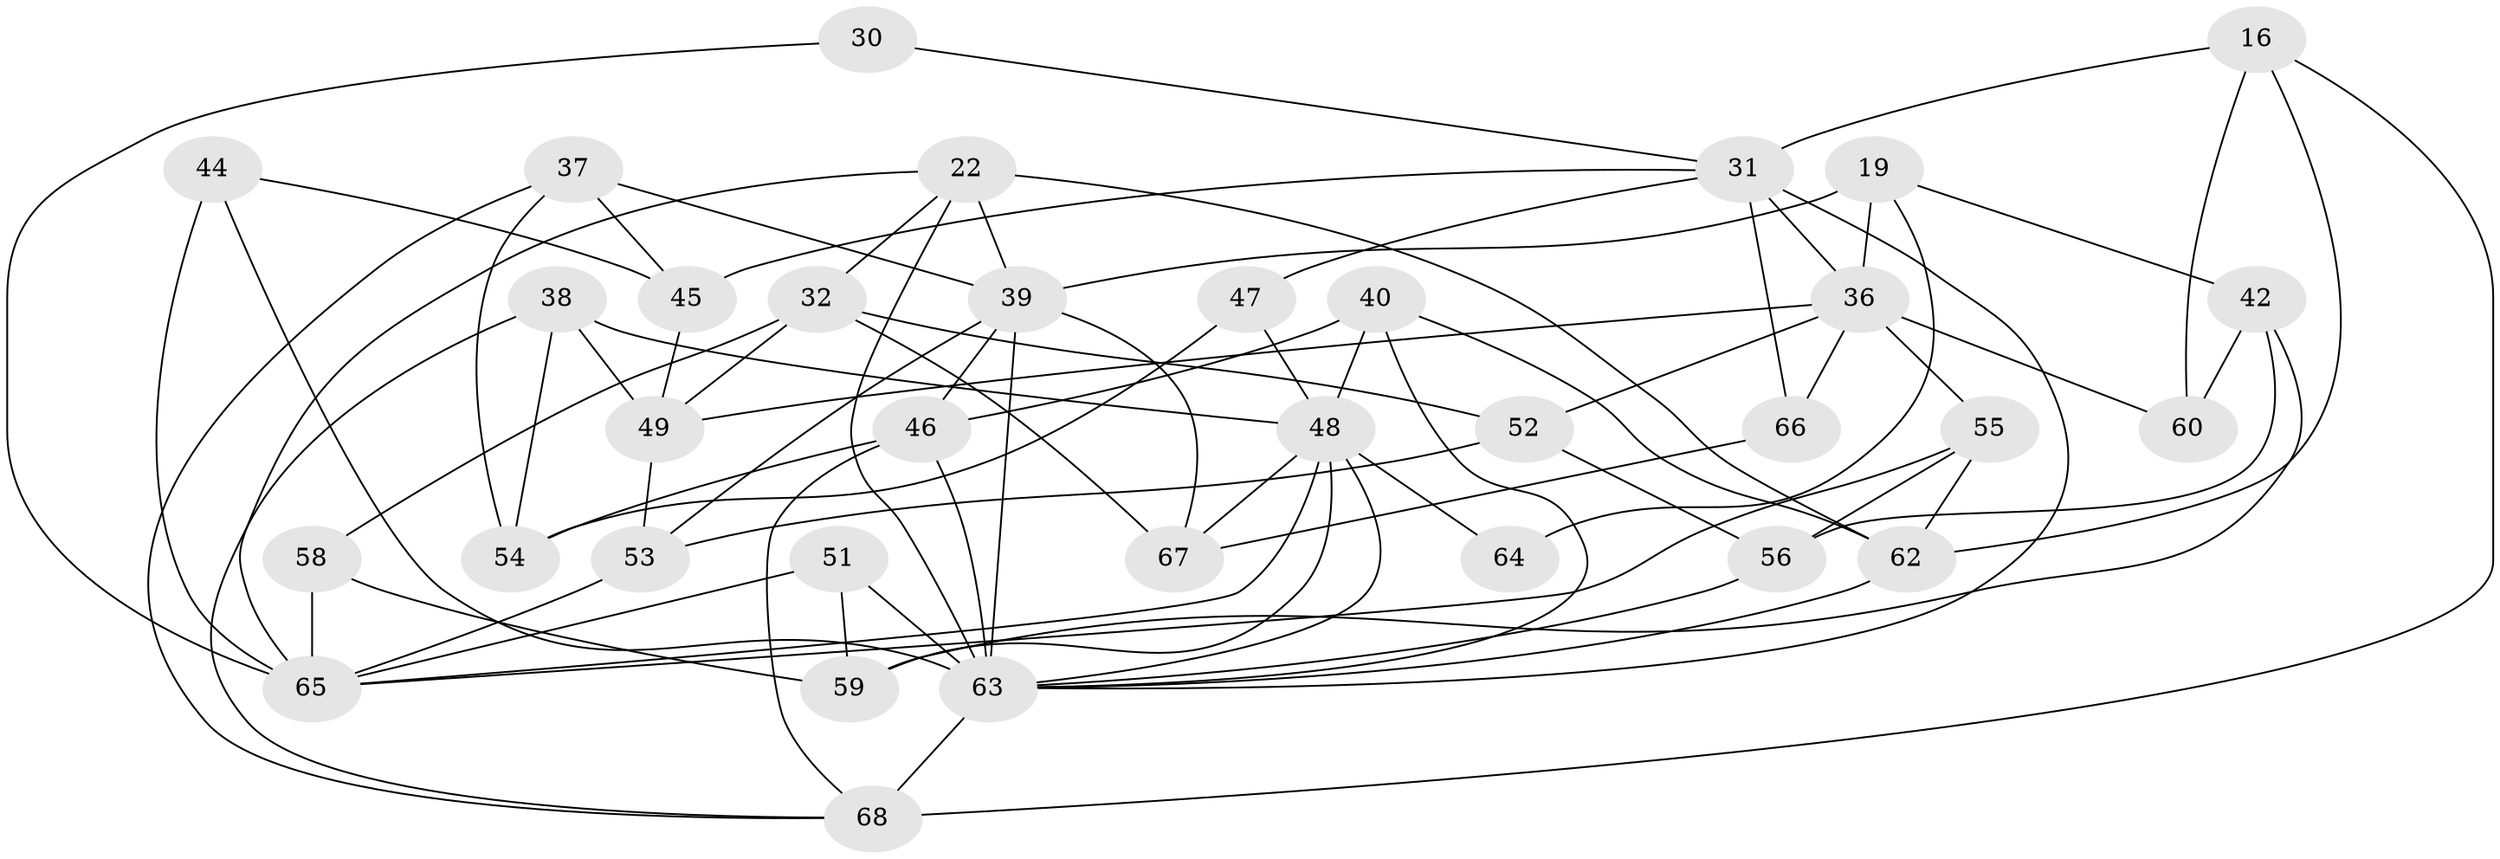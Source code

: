 // original degree distribution, {4: 1.0}
// Generated by graph-tools (version 1.1) at 2025/58/03/09/25 04:58:04]
// undirected, 34 vertices, 78 edges
graph export_dot {
graph [start="1"]
  node [color=gray90,style=filled];
  16 [super="+5"];
  19 [super="+6+11"];
  22 [super="+15"];
  30;
  31 [super="+17+10"];
  32 [super="+12"];
  36 [super="+18+28"];
  37;
  38;
  39 [super="+34"];
  40 [super="+4"];
  42;
  44 [super="+43"];
  45;
  46 [super="+29"];
  47;
  48 [super="+21+9"];
  49 [super="+20"];
  51 [super="+41"];
  52;
  53;
  54;
  55;
  56;
  58;
  59;
  60;
  62 [super="+2"];
  63 [super="+33+27+57"];
  64;
  65 [super="+24+61"];
  66;
  67;
  68 [super="+35"];
  16 -- 60 [weight=2];
  16 -- 68 [weight=2];
  16 -- 62;
  16 -- 31;
  19 -- 64 [weight=2];
  19 -- 39 [weight=2];
  19 -- 36 [weight=3];
  19 -- 42;
  22 -- 62 [weight=2];
  22 -- 32;
  22 -- 65;
  22 -- 39;
  22 -- 63;
  30 -- 31 [weight=2];
  30 -- 65 [weight=2];
  31 -- 47 [weight=2];
  31 -- 36 [weight=2];
  31 -- 63 [weight=2];
  31 -- 66 [weight=2];
  31 -- 45;
  32 -- 52;
  32 -- 49 [weight=2];
  32 -- 58;
  32 -- 67;
  36 -- 52;
  36 -- 55;
  36 -- 49;
  36 -- 66;
  36 -- 60;
  37 -- 54;
  37 -- 68;
  37 -- 45;
  37 -- 39;
  38 -- 49;
  38 -- 54;
  38 -- 68;
  38 -- 48;
  39 -- 67;
  39 -- 53;
  39 -- 46;
  39 -- 63;
  40 -- 48 [weight=2];
  40 -- 46 [weight=2];
  40 -- 62;
  40 -- 63;
  42 -- 56;
  42 -- 60;
  42 -- 59;
  44 -- 65 [weight=2];
  44 -- 45;
  44 -- 63 [weight=3];
  45 -- 49;
  46 -- 68;
  46 -- 54;
  46 -- 63;
  47 -- 54;
  47 -- 48;
  48 -- 63;
  48 -- 59;
  48 -- 64 [weight=2];
  48 -- 65;
  48 -- 67;
  49 -- 53;
  51 -- 59;
  51 -- 65 [weight=2];
  51 -- 63 [weight=3];
  52 -- 53;
  52 -- 56;
  53 -- 65;
  55 -- 56;
  55 -- 62;
  55 -- 65;
  56 -- 63;
  58 -- 59;
  58 -- 65 [weight=2];
  62 -- 63;
  63 -- 68;
  66 -- 67;
}
